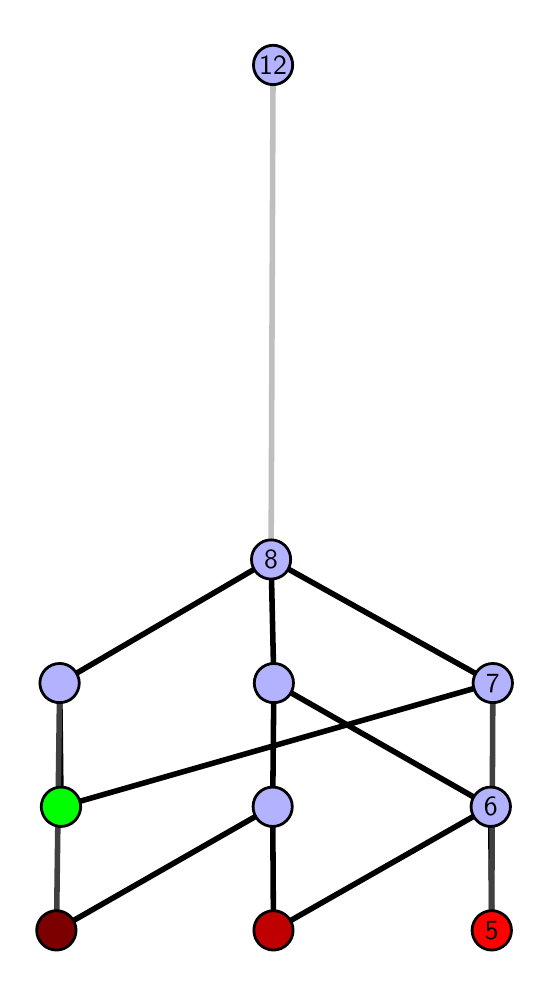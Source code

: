 \begingroup%
\makeatletter%
\begin{pgfpicture}%
\pgfpathrectangle{\pgfpointorigin}{\pgfqpoint{2.47in}{4.7in}}%
\pgfusepath{use as bounding box, clip}%
\begin{pgfscope}%
\pgfsetbuttcap%
\pgfsetmiterjoin%
\definecolor{currentfill}{rgb}{1.0,1.0,1.0}%
\pgfsetfillcolor{currentfill}%
\pgfsetlinewidth{0.0pt}%
\definecolor{currentstroke}{rgb}{1.0,1.0,1.0}%
\pgfsetstrokecolor{currentstroke}%
\pgfsetdash{}{0pt}%
\pgfpathmoveto{\pgfqpoint{0.0in}{0.0in}}%
\pgfpathlineto{\pgfqpoint{2.47in}{0.0in}}%
\pgfpathlineto{\pgfqpoint{2.47in}{4.7in}}%
\pgfpathlineto{\pgfqpoint{0.0in}{4.7in}}%
\pgfpathlineto{\pgfqpoint{0.0in}{0.0in}}%
\pgfpathclose%
\pgfusepath{fill}%
\end{pgfscope}%
\begin{pgfscope}%
\pgfsetbuttcap%
\pgfsetmiterjoin%
\definecolor{currentfill}{rgb}{1.0,1.0,1.0}%
\pgfsetfillcolor{currentfill}%
\pgfsetlinewidth{0.0pt}%
\definecolor{currentstroke}{rgb}{0.0,0.0,0.0}%
\pgfsetstrokecolor{currentstroke}%
\pgfsetstrokeopacity{0.0}%
\pgfsetdash{}{0pt}%
\pgfpathmoveto{\pgfqpoint{0.1in}{0.1in}}%
\pgfpathlineto{\pgfqpoint{2.369in}{0.1in}}%
\pgfpathlineto{\pgfqpoint{2.369in}{4.6in}}%
\pgfpathlineto{\pgfqpoint{0.1in}{4.6in}}%
\pgfpathlineto{\pgfqpoint{0.1in}{0.1in}}%
\pgfpathclose%
\pgfusepath{fill}%
\end{pgfscope}%
\begin{pgfscope}%
\pgfpathrectangle{\pgfqpoint{0.1in}{0.1in}}{\pgfqpoint{2.269in}{4.5in}}%
\pgfusepath{clip}%
\pgfsetrectcap%
\pgfsetroundjoin%
\pgfsetlinewidth{2.007pt}%
\definecolor{currentstroke}{rgb}{0.0,0.0,0.0}%
\pgfsetstrokecolor{currentstroke}%
\pgfsetdash{}{0pt}%
\pgfpathmoveto{\pgfqpoint{2.32in}{0.187in}}%
\pgfpathlineto{\pgfqpoint{2.315in}{0.805in}}%
\pgfusepath{stroke}%
\end{pgfscope}%
\begin{pgfscope}%
\pgfpathrectangle{\pgfqpoint{0.1in}{0.1in}}{\pgfqpoint{2.269in}{4.5in}}%
\pgfusepath{clip}%
\pgfsetrectcap%
\pgfsetroundjoin%
\pgfsetlinewidth{2.007pt}%
\definecolor{currentstroke}{rgb}{0.0,0.0,0.0}%
\pgfsetstrokecolor{currentstroke}%
\pgfsetdash{}{0pt}%
\pgfpathmoveto{\pgfqpoint{1.229in}{0.187in}}%
\pgfpathlineto{\pgfqpoint{2.315in}{0.805in}}%
\pgfusepath{stroke}%
\end{pgfscope}%
\begin{pgfscope}%
\pgfpathrectangle{\pgfqpoint{0.1in}{0.1in}}{\pgfqpoint{2.269in}{4.5in}}%
\pgfusepath{clip}%
\pgfsetrectcap%
\pgfsetroundjoin%
\pgfsetlinewidth{2.007pt}%
\definecolor{currentstroke}{rgb}{0.0,0.0,0.0}%
\pgfsetstrokecolor{currentstroke}%
\pgfsetdash{}{0pt}%
\pgfpathmoveto{\pgfqpoint{1.229in}{0.187in}}%
\pgfpathlineto{\pgfqpoint{1.225in}{0.805in}}%
\pgfusepath{stroke}%
\end{pgfscope}%
\begin{pgfscope}%
\pgfpathrectangle{\pgfqpoint{0.1in}{0.1in}}{\pgfqpoint{2.269in}{4.5in}}%
\pgfusepath{clip}%
\pgfsetrectcap%
\pgfsetroundjoin%
\pgfsetlinewidth{2.007pt}%
\definecolor{currentstroke}{rgb}{0.0,0.0,0.0}%
\pgfsetstrokecolor{currentstroke}%
\pgfsetdash{}{0pt}%
\pgfpathmoveto{\pgfqpoint{0.144in}{0.187in}}%
\pgfpathlineto{\pgfqpoint{1.225in}{0.805in}}%
\pgfusepath{stroke}%
\end{pgfscope}%
\begin{pgfscope}%
\pgfpathrectangle{\pgfqpoint{0.1in}{0.1in}}{\pgfqpoint{2.269in}{4.5in}}%
\pgfusepath{clip}%
\pgfsetrectcap%
\pgfsetroundjoin%
\pgfsetlinewidth{2.007pt}%
\definecolor{currentstroke}{rgb}{0.0,0.0,0.0}%
\pgfsetstrokecolor{currentstroke}%
\pgfsetdash{}{0pt}%
\pgfpathmoveto{\pgfqpoint{0.167in}{0.805in}}%
\pgfpathlineto{\pgfqpoint{2.326in}{1.423in}}%
\pgfusepath{stroke}%
\end{pgfscope}%
\begin{pgfscope}%
\pgfpathrectangle{\pgfqpoint{0.1in}{0.1in}}{\pgfqpoint{2.269in}{4.5in}}%
\pgfusepath{clip}%
\pgfsetrectcap%
\pgfsetroundjoin%
\pgfsetlinewidth{2.007pt}%
\definecolor{currentstroke}{rgb}{0.0,0.0,0.0}%
\pgfsetstrokecolor{currentstroke}%
\pgfsetdash{}{0pt}%
\pgfpathmoveto{\pgfqpoint{0.167in}{0.805in}}%
\pgfpathlineto{\pgfqpoint{0.16in}{1.423in}}%
\pgfusepath{stroke}%
\end{pgfscope}%
\begin{pgfscope}%
\pgfpathrectangle{\pgfqpoint{0.1in}{0.1in}}{\pgfqpoint{2.269in}{4.5in}}%
\pgfusepath{clip}%
\pgfsetrectcap%
\pgfsetroundjoin%
\pgfsetlinewidth{2.007pt}%
\definecolor{currentstroke}{rgb}{0.0,0.0,0.0}%
\pgfsetstrokecolor{currentstroke}%
\pgfsetdash{}{0pt}%
\pgfpathmoveto{\pgfqpoint{2.315in}{0.805in}}%
\pgfpathlineto{\pgfqpoint{1.231in}{1.423in}}%
\pgfusepath{stroke}%
\end{pgfscope}%
\begin{pgfscope}%
\pgfpathrectangle{\pgfqpoint{0.1in}{0.1in}}{\pgfqpoint{2.269in}{4.5in}}%
\pgfusepath{clip}%
\pgfsetrectcap%
\pgfsetroundjoin%
\pgfsetlinewidth{2.007pt}%
\definecolor{currentstroke}{rgb}{0.0,0.0,0.0}%
\pgfsetstrokecolor{currentstroke}%
\pgfsetdash{}{0pt}%
\pgfpathmoveto{\pgfqpoint{1.231in}{1.423in}}%
\pgfpathlineto{\pgfqpoint{1.217in}{2.041in}}%
\pgfusepath{stroke}%
\end{pgfscope}%
\begin{pgfscope}%
\pgfpathrectangle{\pgfqpoint{0.1in}{0.1in}}{\pgfqpoint{2.269in}{4.5in}}%
\pgfusepath{clip}%
\pgfsetrectcap%
\pgfsetroundjoin%
\pgfsetlinewidth{2.007pt}%
\definecolor{currentstroke}{rgb}{0.0,0.0,0.0}%
\pgfsetstrokecolor{currentstroke}%
\pgfsetdash{}{0pt}%
\pgfpathmoveto{\pgfqpoint{2.326in}{1.423in}}%
\pgfpathlineto{\pgfqpoint{1.217in}{2.041in}}%
\pgfusepath{stroke}%
\end{pgfscope}%
\begin{pgfscope}%
\pgfpathrectangle{\pgfqpoint{0.1in}{0.1in}}{\pgfqpoint{2.269in}{4.5in}}%
\pgfusepath{clip}%
\pgfsetrectcap%
\pgfsetroundjoin%
\pgfsetlinewidth{2.007pt}%
\definecolor{currentstroke}{rgb}{0.0,0.0,0.0}%
\pgfsetstrokecolor{currentstroke}%
\pgfsetdash{}{0pt}%
\pgfpathmoveto{\pgfqpoint{1.231in}{1.423in}}%
\pgfpathlineto{\pgfqpoint{1.225in}{0.805in}}%
\pgfusepath{stroke}%
\end{pgfscope}%
\begin{pgfscope}%
\pgfpathrectangle{\pgfqpoint{0.1in}{0.1in}}{\pgfqpoint{2.269in}{4.5in}}%
\pgfusepath{clip}%
\pgfsetrectcap%
\pgfsetroundjoin%
\pgfsetlinewidth{2.007pt}%
\definecolor{currentstroke}{rgb}{0.0,0.0,0.0}%
\pgfsetstrokecolor{currentstroke}%
\pgfsetdash{}{0pt}%
\pgfpathmoveto{\pgfqpoint{1.217in}{2.041in}}%
\pgfpathlineto{\pgfqpoint{0.16in}{1.423in}}%
\pgfusepath{stroke}%
\end{pgfscope}%
\begin{pgfscope}%
\pgfpathrectangle{\pgfqpoint{0.1in}{0.1in}}{\pgfqpoint{2.269in}{4.5in}}%
\pgfusepath{clip}%
\pgfsetrectcap%
\pgfsetroundjoin%
\pgfsetlinewidth{2.007pt}%
\definecolor{currentstroke}{rgb}{0.25,0.25,0.25}%
\pgfsetstrokecolor{currentstroke}%
\pgfsetdash{}{0pt}%
\pgfpathmoveto{\pgfqpoint{2.32in}{0.187in}}%
\pgfpathlineto{\pgfqpoint{2.326in}{1.423in}}%
\pgfusepath{stroke}%
\end{pgfscope}%
\begin{pgfscope}%
\pgfpathrectangle{\pgfqpoint{0.1in}{0.1in}}{\pgfqpoint{2.269in}{4.5in}}%
\pgfusepath{clip}%
\pgfsetrectcap%
\pgfsetroundjoin%
\pgfsetlinewidth{2.007pt}%
\definecolor{currentstroke}{rgb}{0.25,0.25,0.25}%
\pgfsetstrokecolor{currentstroke}%
\pgfsetdash{}{0pt}%
\pgfpathmoveto{\pgfqpoint{0.144in}{0.187in}}%
\pgfpathlineto{\pgfqpoint{0.16in}{1.423in}}%
\pgfusepath{stroke}%
\end{pgfscope}%
\begin{pgfscope}%
\pgfpathrectangle{\pgfqpoint{0.1in}{0.1in}}{\pgfqpoint{2.269in}{4.5in}}%
\pgfusepath{clip}%
\pgfsetrectcap%
\pgfsetroundjoin%
\pgfsetlinewidth{2.007pt}%
\definecolor{currentstroke}{rgb}{0.75,0.75,0.75}%
\pgfsetstrokecolor{currentstroke}%
\pgfsetdash{}{0pt}%
\pgfpathmoveto{\pgfqpoint{1.217in}{2.041in}}%
\pgfpathlineto{\pgfqpoint{1.227in}{4.513in}}%
\pgfusepath{stroke}%
\end{pgfscope}%
\begin{pgfscope}%
\pgfsetbuttcap%
\pgfsetroundjoin%
\definecolor{currentfill}{rgb}{0.7,0.7,1.0}%
\pgfsetfillcolor{currentfill}%
\pgfsetlinewidth{1.004pt}%
\definecolor{currentstroke}{rgb}{0.0,0.0,0.0}%
\pgfsetstrokecolor{currentstroke}%
\pgfsetdash{}{0pt}%
\pgfpathmoveto{\pgfqpoint{0.16in}{1.325in}}%
\pgfpathcurveto{\pgfqpoint{0.186in}{1.325in}}{\pgfqpoint{0.211in}{1.335in}}{\pgfqpoint{0.229in}{1.353in}}%
\pgfpathcurveto{\pgfqpoint{0.247in}{1.372in}}{\pgfqpoint{0.258in}{1.397in}}{\pgfqpoint{0.258in}{1.423in}}%
\pgfpathcurveto{\pgfqpoint{0.258in}{1.449in}}{\pgfqpoint{0.247in}{1.474in}}{\pgfqpoint{0.229in}{1.492in}}%
\pgfpathcurveto{\pgfqpoint{0.211in}{1.511in}}{\pgfqpoint{0.186in}{1.521in}}{\pgfqpoint{0.16in}{1.521in}}%
\pgfpathcurveto{\pgfqpoint{0.134in}{1.521in}}{\pgfqpoint{0.109in}{1.511in}}{\pgfqpoint{0.09in}{1.492in}}%
\pgfpathcurveto{\pgfqpoint{0.072in}{1.474in}}{\pgfqpoint{0.061in}{1.449in}}{\pgfqpoint{0.061in}{1.423in}}%
\pgfpathcurveto{\pgfqpoint{0.061in}{1.397in}}{\pgfqpoint{0.072in}{1.372in}}{\pgfqpoint{0.09in}{1.353in}}%
\pgfpathcurveto{\pgfqpoint{0.109in}{1.335in}}{\pgfqpoint{0.134in}{1.325in}}{\pgfqpoint{0.16in}{1.325in}}%
\pgfpathlineto{\pgfqpoint{0.16in}{1.325in}}%
\pgfpathclose%
\pgfusepath{stroke,fill}%
\end{pgfscope}%
\begin{pgfscope}%
\pgfsetbuttcap%
\pgfsetroundjoin%
\definecolor{currentfill}{rgb}{0.7,0.7,1.0}%
\pgfsetfillcolor{currentfill}%
\pgfsetlinewidth{1.004pt}%
\definecolor{currentstroke}{rgb}{0.0,0.0,0.0}%
\pgfsetstrokecolor{currentstroke}%
\pgfsetdash{}{0pt}%
\pgfpathmoveto{\pgfqpoint{1.225in}{0.706in}}%
\pgfpathcurveto{\pgfqpoint{1.251in}{0.706in}}{\pgfqpoint{1.276in}{0.717in}}{\pgfqpoint{1.294in}{0.735in}}%
\pgfpathcurveto{\pgfqpoint{1.313in}{0.754in}}{\pgfqpoint{1.323in}{0.779in}}{\pgfqpoint{1.323in}{0.805in}}%
\pgfpathcurveto{\pgfqpoint{1.323in}{0.831in}}{\pgfqpoint{1.313in}{0.856in}}{\pgfqpoint{1.294in}{0.874in}}%
\pgfpathcurveto{\pgfqpoint{1.276in}{0.893in}}{\pgfqpoint{1.251in}{0.903in}}{\pgfqpoint{1.225in}{0.903in}}%
\pgfpathcurveto{\pgfqpoint{1.199in}{0.903in}}{\pgfqpoint{1.174in}{0.893in}}{\pgfqpoint{1.155in}{0.874in}}%
\pgfpathcurveto{\pgfqpoint{1.137in}{0.856in}}{\pgfqpoint{1.127in}{0.831in}}{\pgfqpoint{1.127in}{0.805in}}%
\pgfpathcurveto{\pgfqpoint{1.127in}{0.779in}}{\pgfqpoint{1.137in}{0.754in}}{\pgfqpoint{1.155in}{0.735in}}%
\pgfpathcurveto{\pgfqpoint{1.174in}{0.717in}}{\pgfqpoint{1.199in}{0.706in}}{\pgfqpoint{1.225in}{0.706in}}%
\pgfpathlineto{\pgfqpoint{1.225in}{0.706in}}%
\pgfpathclose%
\pgfusepath{stroke,fill}%
\end{pgfscope}%
\begin{pgfscope}%
\pgfsetbuttcap%
\pgfsetroundjoin%
\definecolor{currentfill}{rgb}{0.7,0.7,1.0}%
\pgfsetfillcolor{currentfill}%
\pgfsetlinewidth{1.004pt}%
\definecolor{currentstroke}{rgb}{0.0,0.0,0.0}%
\pgfsetstrokecolor{currentstroke}%
\pgfsetdash{}{0pt}%
\pgfpathmoveto{\pgfqpoint{2.315in}{0.706in}}%
\pgfpathcurveto{\pgfqpoint{2.341in}{0.706in}}{\pgfqpoint{2.366in}{0.717in}}{\pgfqpoint{2.385in}{0.735in}}%
\pgfpathcurveto{\pgfqpoint{2.403in}{0.754in}}{\pgfqpoint{2.414in}{0.779in}}{\pgfqpoint{2.414in}{0.805in}}%
\pgfpathcurveto{\pgfqpoint{2.414in}{0.831in}}{\pgfqpoint{2.403in}{0.856in}}{\pgfqpoint{2.385in}{0.874in}}%
\pgfpathcurveto{\pgfqpoint{2.366in}{0.893in}}{\pgfqpoint{2.341in}{0.903in}}{\pgfqpoint{2.315in}{0.903in}}%
\pgfpathcurveto{\pgfqpoint{2.289in}{0.903in}}{\pgfqpoint{2.264in}{0.893in}}{\pgfqpoint{2.246in}{0.874in}}%
\pgfpathcurveto{\pgfqpoint{2.227in}{0.856in}}{\pgfqpoint{2.217in}{0.831in}}{\pgfqpoint{2.217in}{0.805in}}%
\pgfpathcurveto{\pgfqpoint{2.217in}{0.779in}}{\pgfqpoint{2.227in}{0.754in}}{\pgfqpoint{2.246in}{0.735in}}%
\pgfpathcurveto{\pgfqpoint{2.264in}{0.717in}}{\pgfqpoint{2.289in}{0.706in}}{\pgfqpoint{2.315in}{0.706in}}%
\pgfpathlineto{\pgfqpoint{2.315in}{0.706in}}%
\pgfpathclose%
\pgfusepath{stroke,fill}%
\end{pgfscope}%
\begin{pgfscope}%
\pgfsetbuttcap%
\pgfsetroundjoin%
\definecolor{currentfill}{rgb}{0.7,0.7,1.0}%
\pgfsetfillcolor{currentfill}%
\pgfsetlinewidth{1.004pt}%
\definecolor{currentstroke}{rgb}{0.0,0.0,0.0}%
\pgfsetstrokecolor{currentstroke}%
\pgfsetdash{}{0pt}%
\pgfpathmoveto{\pgfqpoint{1.231in}{1.325in}}%
\pgfpathcurveto{\pgfqpoint{1.257in}{1.325in}}{\pgfqpoint{1.282in}{1.335in}}{\pgfqpoint{1.3in}{1.353in}}%
\pgfpathcurveto{\pgfqpoint{1.319in}{1.372in}}{\pgfqpoint{1.329in}{1.397in}}{\pgfqpoint{1.329in}{1.423in}}%
\pgfpathcurveto{\pgfqpoint{1.329in}{1.449in}}{\pgfqpoint{1.319in}{1.474in}}{\pgfqpoint{1.3in}{1.492in}}%
\pgfpathcurveto{\pgfqpoint{1.282in}{1.511in}}{\pgfqpoint{1.257in}{1.521in}}{\pgfqpoint{1.231in}{1.521in}}%
\pgfpathcurveto{\pgfqpoint{1.205in}{1.521in}}{\pgfqpoint{1.18in}{1.511in}}{\pgfqpoint{1.161in}{1.492in}}%
\pgfpathcurveto{\pgfqpoint{1.143in}{1.474in}}{\pgfqpoint{1.133in}{1.449in}}{\pgfqpoint{1.133in}{1.423in}}%
\pgfpathcurveto{\pgfqpoint{1.133in}{1.397in}}{\pgfqpoint{1.143in}{1.372in}}{\pgfqpoint{1.161in}{1.353in}}%
\pgfpathcurveto{\pgfqpoint{1.18in}{1.335in}}{\pgfqpoint{1.205in}{1.325in}}{\pgfqpoint{1.231in}{1.325in}}%
\pgfpathlineto{\pgfqpoint{1.231in}{1.325in}}%
\pgfpathclose%
\pgfusepath{stroke,fill}%
\end{pgfscope}%
\begin{pgfscope}%
\pgfsetbuttcap%
\pgfsetroundjoin%
\definecolor{currentfill}{rgb}{0.7,0.7,1.0}%
\pgfsetfillcolor{currentfill}%
\pgfsetlinewidth{1.004pt}%
\definecolor{currentstroke}{rgb}{0.0,0.0,0.0}%
\pgfsetstrokecolor{currentstroke}%
\pgfsetdash{}{0pt}%
\pgfpathmoveto{\pgfqpoint{2.326in}{1.325in}}%
\pgfpathcurveto{\pgfqpoint{2.352in}{1.325in}}{\pgfqpoint{2.377in}{1.335in}}{\pgfqpoint{2.395in}{1.353in}}%
\pgfpathcurveto{\pgfqpoint{2.413in}{1.372in}}{\pgfqpoint{2.424in}{1.397in}}{\pgfqpoint{2.424in}{1.423in}}%
\pgfpathcurveto{\pgfqpoint{2.424in}{1.449in}}{\pgfqpoint{2.413in}{1.474in}}{\pgfqpoint{2.395in}{1.492in}}%
\pgfpathcurveto{\pgfqpoint{2.377in}{1.511in}}{\pgfqpoint{2.352in}{1.521in}}{\pgfqpoint{2.326in}{1.521in}}%
\pgfpathcurveto{\pgfqpoint{2.299in}{1.521in}}{\pgfqpoint{2.275in}{1.511in}}{\pgfqpoint{2.256in}{1.492in}}%
\pgfpathcurveto{\pgfqpoint{2.238in}{1.474in}}{\pgfqpoint{2.227in}{1.449in}}{\pgfqpoint{2.227in}{1.423in}}%
\pgfpathcurveto{\pgfqpoint{2.227in}{1.397in}}{\pgfqpoint{2.238in}{1.372in}}{\pgfqpoint{2.256in}{1.353in}}%
\pgfpathcurveto{\pgfqpoint{2.275in}{1.335in}}{\pgfqpoint{2.299in}{1.325in}}{\pgfqpoint{2.326in}{1.325in}}%
\pgfpathlineto{\pgfqpoint{2.326in}{1.325in}}%
\pgfpathclose%
\pgfusepath{stroke,fill}%
\end{pgfscope}%
\begin{pgfscope}%
\pgfsetbuttcap%
\pgfsetroundjoin%
\definecolor{currentfill}{rgb}{0.7,0.7,1.0}%
\pgfsetfillcolor{currentfill}%
\pgfsetlinewidth{1.004pt}%
\definecolor{currentstroke}{rgb}{0.0,0.0,0.0}%
\pgfsetstrokecolor{currentstroke}%
\pgfsetdash{}{0pt}%
\pgfpathmoveto{\pgfqpoint{1.217in}{1.943in}}%
\pgfpathcurveto{\pgfqpoint{1.243in}{1.943in}}{\pgfqpoint{1.268in}{1.953in}}{\pgfqpoint{1.287in}{1.971in}}%
\pgfpathcurveto{\pgfqpoint{1.305in}{1.99in}}{\pgfqpoint{1.315in}{2.015in}}{\pgfqpoint{1.315in}{2.041in}}%
\pgfpathcurveto{\pgfqpoint{1.315in}{2.067in}}{\pgfqpoint{1.305in}{2.092in}}{\pgfqpoint{1.287in}{2.11in}}%
\pgfpathcurveto{\pgfqpoint{1.268in}{2.129in}}{\pgfqpoint{1.243in}{2.139in}}{\pgfqpoint{1.217in}{2.139in}}%
\pgfpathcurveto{\pgfqpoint{1.191in}{2.139in}}{\pgfqpoint{1.166in}{2.129in}}{\pgfqpoint{1.148in}{2.11in}}%
\pgfpathcurveto{\pgfqpoint{1.129in}{2.092in}}{\pgfqpoint{1.119in}{2.067in}}{\pgfqpoint{1.119in}{2.041in}}%
\pgfpathcurveto{\pgfqpoint{1.119in}{2.015in}}{\pgfqpoint{1.129in}{1.99in}}{\pgfqpoint{1.148in}{1.971in}}%
\pgfpathcurveto{\pgfqpoint{1.166in}{1.953in}}{\pgfqpoint{1.191in}{1.943in}}{\pgfqpoint{1.217in}{1.943in}}%
\pgfpathlineto{\pgfqpoint{1.217in}{1.943in}}%
\pgfpathclose%
\pgfusepath{stroke,fill}%
\end{pgfscope}%
\begin{pgfscope}%
\pgfsetbuttcap%
\pgfsetroundjoin%
\definecolor{currentfill}{rgb}{0.7,0.7,1.0}%
\pgfsetfillcolor{currentfill}%
\pgfsetlinewidth{1.004pt}%
\definecolor{currentstroke}{rgb}{0.0,0.0,0.0}%
\pgfsetstrokecolor{currentstroke}%
\pgfsetdash{}{0pt}%
\pgfpathmoveto{\pgfqpoint{1.227in}{4.415in}}%
\pgfpathcurveto{\pgfqpoint{1.253in}{4.415in}}{\pgfqpoint{1.278in}{4.426in}}{\pgfqpoint{1.296in}{4.444in}}%
\pgfpathcurveto{\pgfqpoint{1.315in}{4.462in}}{\pgfqpoint{1.325in}{4.487in}}{\pgfqpoint{1.325in}{4.513in}}%
\pgfpathcurveto{\pgfqpoint{1.325in}{4.54in}}{\pgfqpoint{1.315in}{4.564in}}{\pgfqpoint{1.296in}{4.583in}}%
\pgfpathcurveto{\pgfqpoint{1.278in}{4.601in}}{\pgfqpoint{1.253in}{4.612in}}{\pgfqpoint{1.227in}{4.612in}}%
\pgfpathcurveto{\pgfqpoint{1.201in}{4.612in}}{\pgfqpoint{1.176in}{4.601in}}{\pgfqpoint{1.158in}{4.583in}}%
\pgfpathcurveto{\pgfqpoint{1.139in}{4.564in}}{\pgfqpoint{1.129in}{4.54in}}{\pgfqpoint{1.129in}{4.513in}}%
\pgfpathcurveto{\pgfqpoint{1.129in}{4.487in}}{\pgfqpoint{1.139in}{4.462in}}{\pgfqpoint{1.158in}{4.444in}}%
\pgfpathcurveto{\pgfqpoint{1.176in}{4.426in}}{\pgfqpoint{1.201in}{4.415in}}{\pgfqpoint{1.227in}{4.415in}}%
\pgfpathlineto{\pgfqpoint{1.227in}{4.415in}}%
\pgfpathclose%
\pgfusepath{stroke,fill}%
\end{pgfscope}%
\begin{pgfscope}%
\pgfsetbuttcap%
\pgfsetroundjoin%
\definecolor{currentfill}{rgb}{0.0,1.0,0.0}%
\pgfsetfillcolor{currentfill}%
\pgfsetlinewidth{1.004pt}%
\definecolor{currentstroke}{rgb}{0.0,0.0,0.0}%
\pgfsetstrokecolor{currentstroke}%
\pgfsetdash{}{0pt}%
\pgfpathmoveto{\pgfqpoint{0.167in}{0.706in}}%
\pgfpathcurveto{\pgfqpoint{0.193in}{0.706in}}{\pgfqpoint{0.218in}{0.717in}}{\pgfqpoint{0.236in}{0.735in}}%
\pgfpathcurveto{\pgfqpoint{0.254in}{0.754in}}{\pgfqpoint{0.265in}{0.779in}}{\pgfqpoint{0.265in}{0.805in}}%
\pgfpathcurveto{\pgfqpoint{0.265in}{0.831in}}{\pgfqpoint{0.254in}{0.856in}}{\pgfqpoint{0.236in}{0.874in}}%
\pgfpathcurveto{\pgfqpoint{0.218in}{0.893in}}{\pgfqpoint{0.193in}{0.903in}}{\pgfqpoint{0.167in}{0.903in}}%
\pgfpathcurveto{\pgfqpoint{0.141in}{0.903in}}{\pgfqpoint{0.116in}{0.893in}}{\pgfqpoint{0.097in}{0.874in}}%
\pgfpathcurveto{\pgfqpoint{0.079in}{0.856in}}{\pgfqpoint{0.068in}{0.831in}}{\pgfqpoint{0.068in}{0.805in}}%
\pgfpathcurveto{\pgfqpoint{0.068in}{0.779in}}{\pgfqpoint{0.079in}{0.754in}}{\pgfqpoint{0.097in}{0.735in}}%
\pgfpathcurveto{\pgfqpoint{0.116in}{0.717in}}{\pgfqpoint{0.141in}{0.706in}}{\pgfqpoint{0.167in}{0.706in}}%
\pgfpathlineto{\pgfqpoint{0.167in}{0.706in}}%
\pgfpathclose%
\pgfusepath{stroke,fill}%
\end{pgfscope}%
\begin{pgfscope}%
\pgfsetbuttcap%
\pgfsetroundjoin%
\definecolor{currentfill}{rgb}{0.491,0.0,0.0}%
\pgfsetfillcolor{currentfill}%
\pgfsetlinewidth{1.004pt}%
\definecolor{currentstroke}{rgb}{0.0,0.0,0.0}%
\pgfsetstrokecolor{currentstroke}%
\pgfsetdash{}{0pt}%
\pgfpathmoveto{\pgfqpoint{0.144in}{0.088in}}%
\pgfpathcurveto{\pgfqpoint{0.17in}{0.088in}}{\pgfqpoint{0.195in}{0.099in}}{\pgfqpoint{0.213in}{0.117in}}%
\pgfpathcurveto{\pgfqpoint{0.231in}{0.136in}}{\pgfqpoint{0.242in}{0.16in}}{\pgfqpoint{0.242in}{0.187in}}%
\pgfpathcurveto{\pgfqpoint{0.242in}{0.213in}}{\pgfqpoint{0.231in}{0.238in}}{\pgfqpoint{0.213in}{0.256in}}%
\pgfpathcurveto{\pgfqpoint{0.195in}{0.274in}}{\pgfqpoint{0.17in}{0.285in}}{\pgfqpoint{0.144in}{0.285in}}%
\pgfpathcurveto{\pgfqpoint{0.118in}{0.285in}}{\pgfqpoint{0.093in}{0.274in}}{\pgfqpoint{0.074in}{0.256in}}%
\pgfpathcurveto{\pgfqpoint{0.056in}{0.238in}}{\pgfqpoint{0.045in}{0.213in}}{\pgfqpoint{0.045in}{0.187in}}%
\pgfpathcurveto{\pgfqpoint{0.045in}{0.16in}}{\pgfqpoint{0.056in}{0.136in}}{\pgfqpoint{0.074in}{0.117in}}%
\pgfpathcurveto{\pgfqpoint{0.093in}{0.099in}}{\pgfqpoint{0.118in}{0.088in}}{\pgfqpoint{0.144in}{0.088in}}%
\pgfpathlineto{\pgfqpoint{0.144in}{0.088in}}%
\pgfpathclose%
\pgfusepath{stroke,fill}%
\end{pgfscope}%
\begin{pgfscope}%
\pgfsetbuttcap%
\pgfsetroundjoin%
\definecolor{currentfill}{rgb}{0.745,0.0,0.0}%
\pgfsetfillcolor{currentfill}%
\pgfsetlinewidth{1.004pt}%
\definecolor{currentstroke}{rgb}{0.0,0.0,0.0}%
\pgfsetstrokecolor{currentstroke}%
\pgfsetdash{}{0pt}%
\pgfpathmoveto{\pgfqpoint{1.229in}{0.088in}}%
\pgfpathcurveto{\pgfqpoint{1.255in}{0.088in}}{\pgfqpoint{1.28in}{0.099in}}{\pgfqpoint{1.298in}{0.117in}}%
\pgfpathcurveto{\pgfqpoint{1.317in}{0.136in}}{\pgfqpoint{1.327in}{0.16in}}{\pgfqpoint{1.327in}{0.187in}}%
\pgfpathcurveto{\pgfqpoint{1.327in}{0.213in}}{\pgfqpoint{1.317in}{0.238in}}{\pgfqpoint{1.298in}{0.256in}}%
\pgfpathcurveto{\pgfqpoint{1.28in}{0.274in}}{\pgfqpoint{1.255in}{0.285in}}{\pgfqpoint{1.229in}{0.285in}}%
\pgfpathcurveto{\pgfqpoint{1.203in}{0.285in}}{\pgfqpoint{1.178in}{0.274in}}{\pgfqpoint{1.159in}{0.256in}}%
\pgfpathcurveto{\pgfqpoint{1.141in}{0.238in}}{\pgfqpoint{1.131in}{0.213in}}{\pgfqpoint{1.131in}{0.187in}}%
\pgfpathcurveto{\pgfqpoint{1.131in}{0.16in}}{\pgfqpoint{1.141in}{0.136in}}{\pgfqpoint{1.159in}{0.117in}}%
\pgfpathcurveto{\pgfqpoint{1.178in}{0.099in}}{\pgfqpoint{1.203in}{0.088in}}{\pgfqpoint{1.229in}{0.088in}}%
\pgfpathlineto{\pgfqpoint{1.229in}{0.088in}}%
\pgfpathclose%
\pgfusepath{stroke,fill}%
\end{pgfscope}%
\begin{pgfscope}%
\pgfsetbuttcap%
\pgfsetroundjoin%
\definecolor{currentfill}{rgb}{1.0,0.0,0.0}%
\pgfsetfillcolor{currentfill}%
\pgfsetlinewidth{1.004pt}%
\definecolor{currentstroke}{rgb}{0.0,0.0,0.0}%
\pgfsetstrokecolor{currentstroke}%
\pgfsetdash{}{0pt}%
\pgfpathmoveto{\pgfqpoint{2.32in}{0.088in}}%
\pgfpathcurveto{\pgfqpoint{2.347in}{0.088in}}{\pgfqpoint{2.371in}{0.099in}}{\pgfqpoint{2.39in}{0.117in}}%
\pgfpathcurveto{\pgfqpoint{2.408in}{0.136in}}{\pgfqpoint{2.419in}{0.16in}}{\pgfqpoint{2.419in}{0.187in}}%
\pgfpathcurveto{\pgfqpoint{2.419in}{0.213in}}{\pgfqpoint{2.408in}{0.238in}}{\pgfqpoint{2.39in}{0.256in}}%
\pgfpathcurveto{\pgfqpoint{2.371in}{0.274in}}{\pgfqpoint{2.347in}{0.285in}}{\pgfqpoint{2.32in}{0.285in}}%
\pgfpathcurveto{\pgfqpoint{2.294in}{0.285in}}{\pgfqpoint{2.269in}{0.274in}}{\pgfqpoint{2.251in}{0.256in}}%
\pgfpathcurveto{\pgfqpoint{2.233in}{0.238in}}{\pgfqpoint{2.222in}{0.213in}}{\pgfqpoint{2.222in}{0.187in}}%
\pgfpathcurveto{\pgfqpoint{2.222in}{0.16in}}{\pgfqpoint{2.233in}{0.136in}}{\pgfqpoint{2.251in}{0.117in}}%
\pgfpathcurveto{\pgfqpoint{2.269in}{0.099in}}{\pgfqpoint{2.294in}{0.088in}}{\pgfqpoint{2.32in}{0.088in}}%
\pgfpathlineto{\pgfqpoint{2.32in}{0.088in}}%
\pgfpathclose%
\pgfusepath{stroke,fill}%
\end{pgfscope}%
\begin{pgfscope}%
\definecolor{textcolor}{rgb}{0.0,0.0,0.0}%
\pgfsetstrokecolor{textcolor}%
\pgfsetfillcolor{textcolor}%
\pgftext[x=2.32in,y=0.187in,,]{\color{textcolor}\sffamily\fontsize{10.0}{12.0}\selectfont 5}%
\end{pgfscope}%
\begin{pgfscope}%
\definecolor{textcolor}{rgb}{0.0,0.0,0.0}%
\pgfsetstrokecolor{textcolor}%
\pgfsetfillcolor{textcolor}%
\pgftext[x=2.315in,y=0.805in,,]{\color{textcolor}\sffamily\fontsize{10.0}{12.0}\selectfont 6}%
\end{pgfscope}%
\begin{pgfscope}%
\definecolor{textcolor}{rgb}{0.0,0.0,0.0}%
\pgfsetstrokecolor{textcolor}%
\pgfsetfillcolor{textcolor}%
\pgftext[x=2.326in,y=1.423in,,]{\color{textcolor}\sffamily\fontsize{10.0}{12.0}\selectfont 7}%
\end{pgfscope}%
\begin{pgfscope}%
\definecolor{textcolor}{rgb}{0.0,0.0,0.0}%
\pgfsetstrokecolor{textcolor}%
\pgfsetfillcolor{textcolor}%
\pgftext[x=1.217in,y=2.041in,,]{\color{textcolor}\sffamily\fontsize{10.0}{12.0}\selectfont 8}%
\end{pgfscope}%
\begin{pgfscope}%
\definecolor{textcolor}{rgb}{0.0,0.0,0.0}%
\pgfsetstrokecolor{textcolor}%
\pgfsetfillcolor{textcolor}%
\pgftext[x=1.227in,y=4.513in,,]{\color{textcolor}\sffamily\fontsize{10.0}{12.0}\selectfont 12}%
\end{pgfscope}%
\end{pgfpicture}%
\makeatother%
\endgroup%
